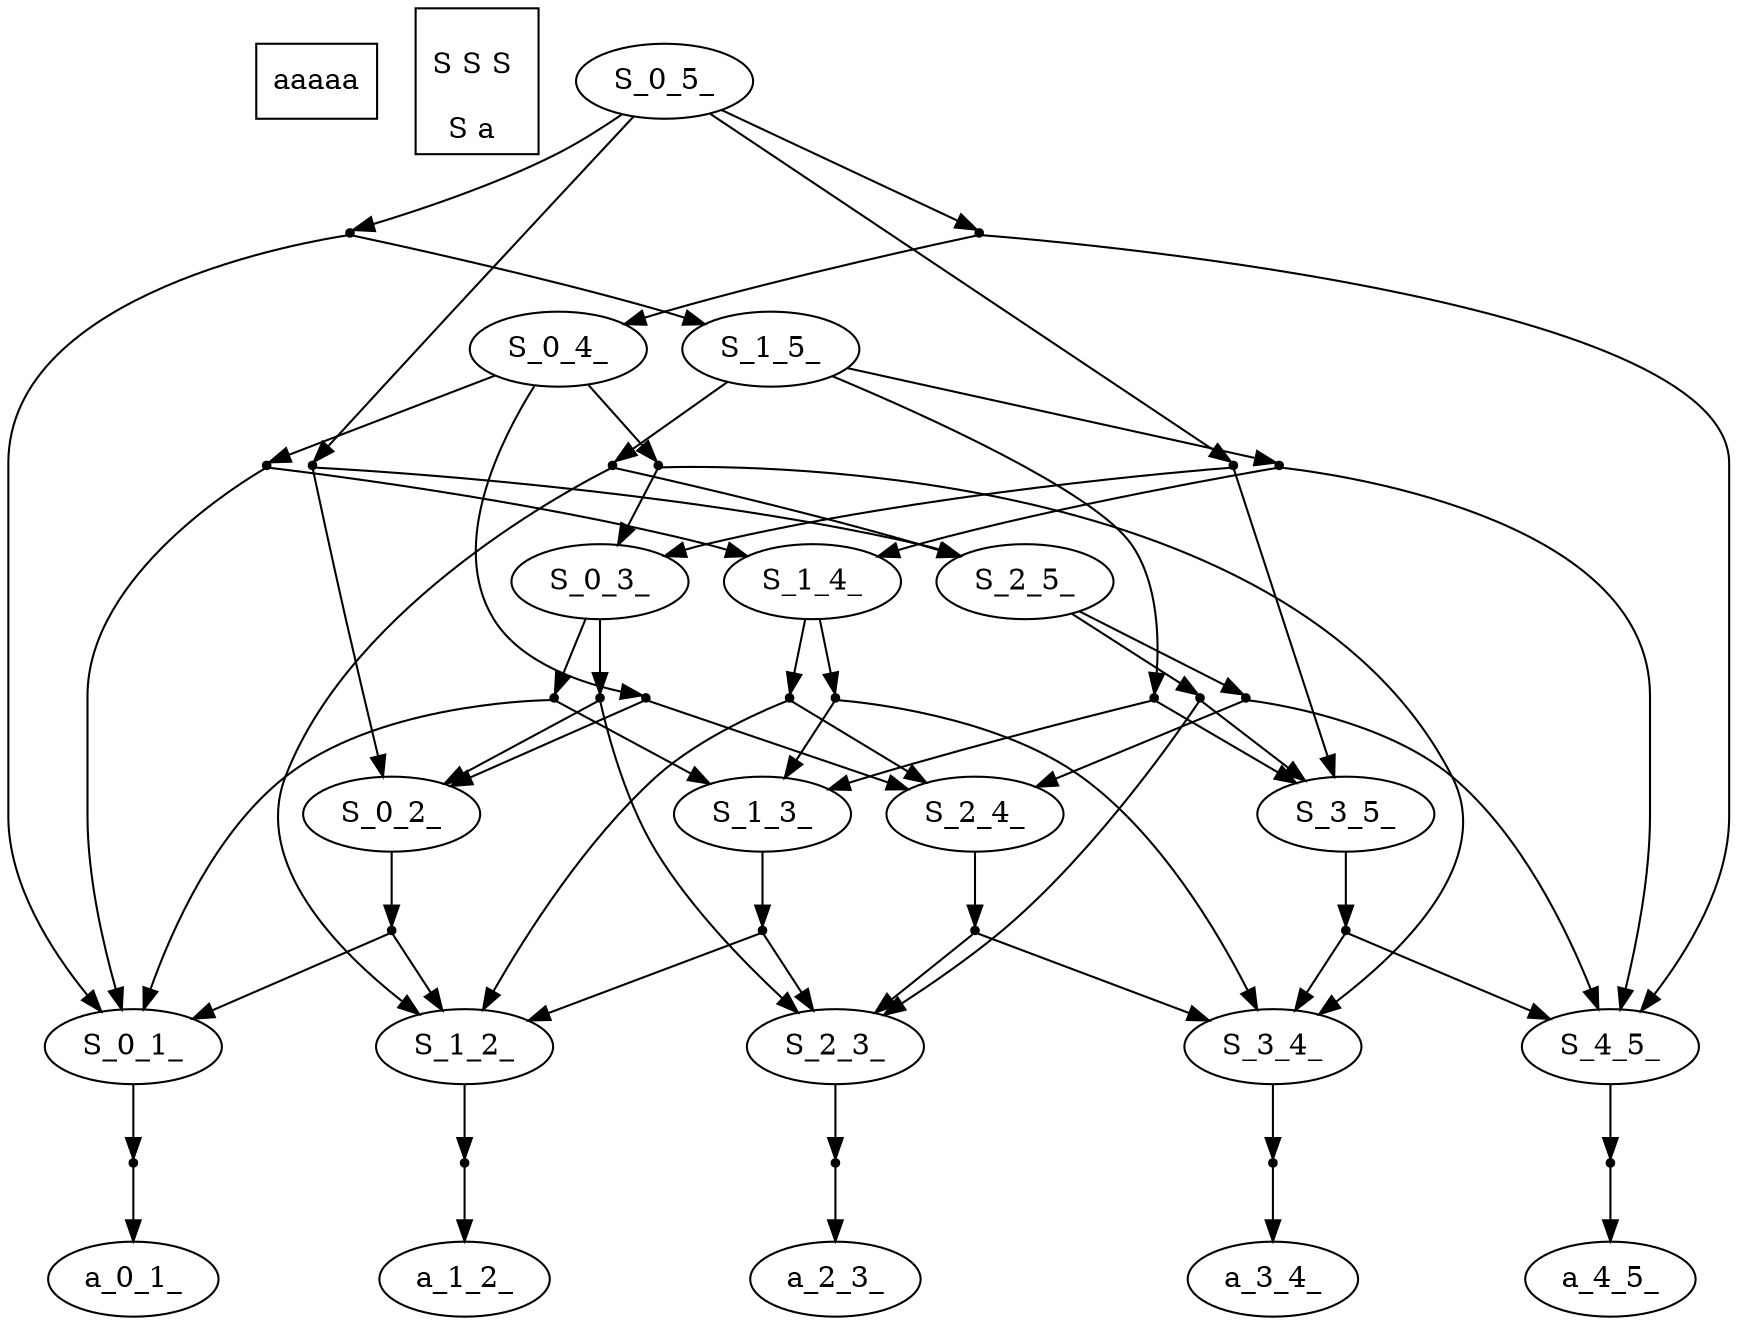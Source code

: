 digraph {
_input_[label ="aaaaa", shape = rectangle]_grammar_[label ="
\lS S S 
\lS a ", shape = rectangle]
node[ ordering ="out"];
graph[ overlap =false, splines = true];
S_0_1_[label="S_0_1_"];
S_0_1_0[shape = point,label="S_0_1_0"];
S_0_1_->S_0_1_0;
a_0_1_[label="a_0_1_"];
S_0_1_0->a_0_1_;
S_0_2_[label="S_0_2_"];
S_0_2_0[shape = point,label="S_0_2_0"];
S_0_2_->S_0_2_0;
S_0_1_[label="S_0_1_"];
S_0_2_0->S_0_1_;
S_1_2_[label="S_1_2_"];
S_0_2_0->S_1_2_;
S_0_3_[label="S_0_3_"];
S_0_3_0[shape = point,label="S_0_3_0"];
S_0_3_->S_0_3_0;
S_0_1_[label="S_0_1_"];
S_0_3_0->S_0_1_;
S_1_3_[label="S_1_3_"];
S_0_3_0->S_1_3_;
S_0_3_1[shape = point,label="S_0_3_1"];
S_0_3_->S_0_3_1;
S_0_2_[label="S_0_2_"];
S_0_3_1->S_0_2_;
S_2_3_[label="S_2_3_"];
S_0_3_1->S_2_3_;
S_0_4_[label="S_0_4_"];
S_0_4_0[shape = point,label="S_0_4_0"];
S_0_4_->S_0_4_0;
S_0_1_[label="S_0_1_"];
S_0_4_0->S_0_1_;
S_1_4_[label="S_1_4_"];
S_0_4_0->S_1_4_;
S_0_4_1[shape = point,label="S_0_4_1"];
S_0_4_->S_0_4_1;
S_0_2_[label="S_0_2_"];
S_0_4_1->S_0_2_;
S_2_4_[label="S_2_4_"];
S_0_4_1->S_2_4_;
S_0_4_2[shape = point,label="S_0_4_2"];
S_0_4_->S_0_4_2;
S_0_3_[label="S_0_3_"];
S_0_4_2->S_0_3_;
S_3_4_[label="S_3_4_"];
S_0_4_2->S_3_4_;
S_0_5_[label="S_0_5_"];
S_0_5_0[shape = point,label="S_0_5_0"];
S_0_5_->S_0_5_0;
S_0_1_[label="S_0_1_"];
S_0_5_0->S_0_1_;
S_1_5_[label="S_1_5_"];
S_0_5_0->S_1_5_;
S_0_5_1[shape = point,label="S_0_5_1"];
S_0_5_->S_0_5_1;
S_0_2_[label="S_0_2_"];
S_0_5_1->S_0_2_;
S_2_5_[label="S_2_5_"];
S_0_5_1->S_2_5_;
S_0_5_2[shape = point,label="S_0_5_2"];
S_0_5_->S_0_5_2;
S_0_3_[label="S_0_3_"];
S_0_5_2->S_0_3_;
S_3_5_[label="S_3_5_"];
S_0_5_2->S_3_5_;
S_0_5_3[shape = point,label="S_0_5_3"];
S_0_5_->S_0_5_3;
S_0_4_[label="S_0_4_"];
S_0_5_3->S_0_4_;
S_4_5_[label="S_4_5_"];
S_0_5_3->S_4_5_;
S_1_2_[label="S_1_2_"];
S_1_2_0[shape = point,label="S_1_2_0"];
S_1_2_->S_1_2_0;
a_1_2_[label="a_1_2_"];
S_1_2_0->a_1_2_;
S_1_3_[label="S_1_3_"];
S_1_3_0[shape = point,label="S_1_3_0"];
S_1_3_->S_1_3_0;
S_1_2_[label="S_1_2_"];
S_1_3_0->S_1_2_;
S_2_3_[label="S_2_3_"];
S_1_3_0->S_2_3_;
S_1_4_[label="S_1_4_"];
S_1_4_0[shape = point,label="S_1_4_0"];
S_1_4_->S_1_4_0;
S_1_2_[label="S_1_2_"];
S_1_4_0->S_1_2_;
S_2_4_[label="S_2_4_"];
S_1_4_0->S_2_4_;
S_1_4_1[shape = point,label="S_1_4_1"];
S_1_4_->S_1_4_1;
S_1_3_[label="S_1_3_"];
S_1_4_1->S_1_3_;
S_3_4_[label="S_3_4_"];
S_1_4_1->S_3_4_;
S_1_5_[label="S_1_5_"];
S_1_5_0[shape = point,label="S_1_5_0"];
S_1_5_->S_1_5_0;
S_1_2_[label="S_1_2_"];
S_1_5_0->S_1_2_;
S_2_5_[label="S_2_5_"];
S_1_5_0->S_2_5_;
S_1_5_1[shape = point,label="S_1_5_1"];
S_1_5_->S_1_5_1;
S_1_3_[label="S_1_3_"];
S_1_5_1->S_1_3_;
S_3_5_[label="S_3_5_"];
S_1_5_1->S_3_5_;
S_1_5_2[shape = point,label="S_1_5_2"];
S_1_5_->S_1_5_2;
S_1_4_[label="S_1_4_"];
S_1_5_2->S_1_4_;
S_4_5_[label="S_4_5_"];
S_1_5_2->S_4_5_;
S_2_3_[label="S_2_3_"];
S_2_3_0[shape = point,label="S_2_3_0"];
S_2_3_->S_2_3_0;
a_2_3_[label="a_2_3_"];
S_2_3_0->a_2_3_;
S_2_4_[label="S_2_4_"];
S_2_4_0[shape = point,label="S_2_4_0"];
S_2_4_->S_2_4_0;
S_2_3_[label="S_2_3_"];
S_2_4_0->S_2_3_;
S_3_4_[label="S_3_4_"];
S_2_4_0->S_3_4_;
S_2_5_[label="S_2_5_"];
S_2_5_0[shape = point,label="S_2_5_0"];
S_2_5_->S_2_5_0;
S_2_3_[label="S_2_3_"];
S_2_5_0->S_2_3_;
S_3_5_[label="S_3_5_"];
S_2_5_0->S_3_5_;
S_2_5_1[shape = point,label="S_2_5_1"];
S_2_5_->S_2_5_1;
S_2_4_[label="S_2_4_"];
S_2_5_1->S_2_4_;
S_4_5_[label="S_4_5_"];
S_2_5_1->S_4_5_;
S_3_4_[label="S_3_4_"];
S_3_4_0[shape = point,label="S_3_4_0"];
S_3_4_->S_3_4_0;
a_3_4_[label="a_3_4_"];
S_3_4_0->a_3_4_;
S_3_5_[label="S_3_5_"];
S_3_5_0[shape = point,label="S_3_5_0"];
S_3_5_->S_3_5_0;
S_3_4_[label="S_3_4_"];
S_3_5_0->S_3_4_;
S_4_5_[label="S_4_5_"];
S_3_5_0->S_4_5_;
S_4_5_[label="S_4_5_"];
S_4_5_0[shape = point,label="S_4_5_0"];
S_4_5_->S_4_5_0;
a_4_5_[label="a_4_5_"];
S_4_5_0->a_4_5_;
}
